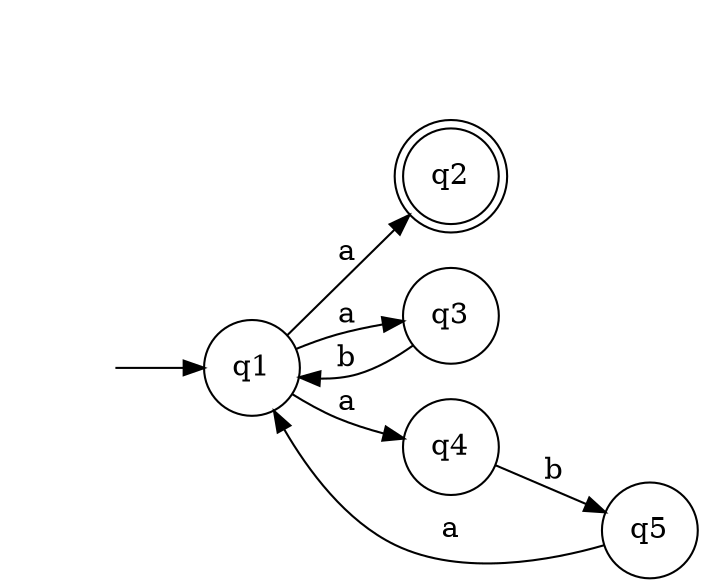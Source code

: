 digraph G8 {
rankdir="LR";
node[shape = "circle"];
q0 [style = invis];
q00[style= invis];
q01[style= invis];
q2[shape = doublecircle];
q0->q1
q1->q3[label="a"];
q3->q1[label="b"];
q1->q2[label="a"];
q1->q4[label="a"];
q4->q5[label="b"];
q5->q1[label="a"];
}
